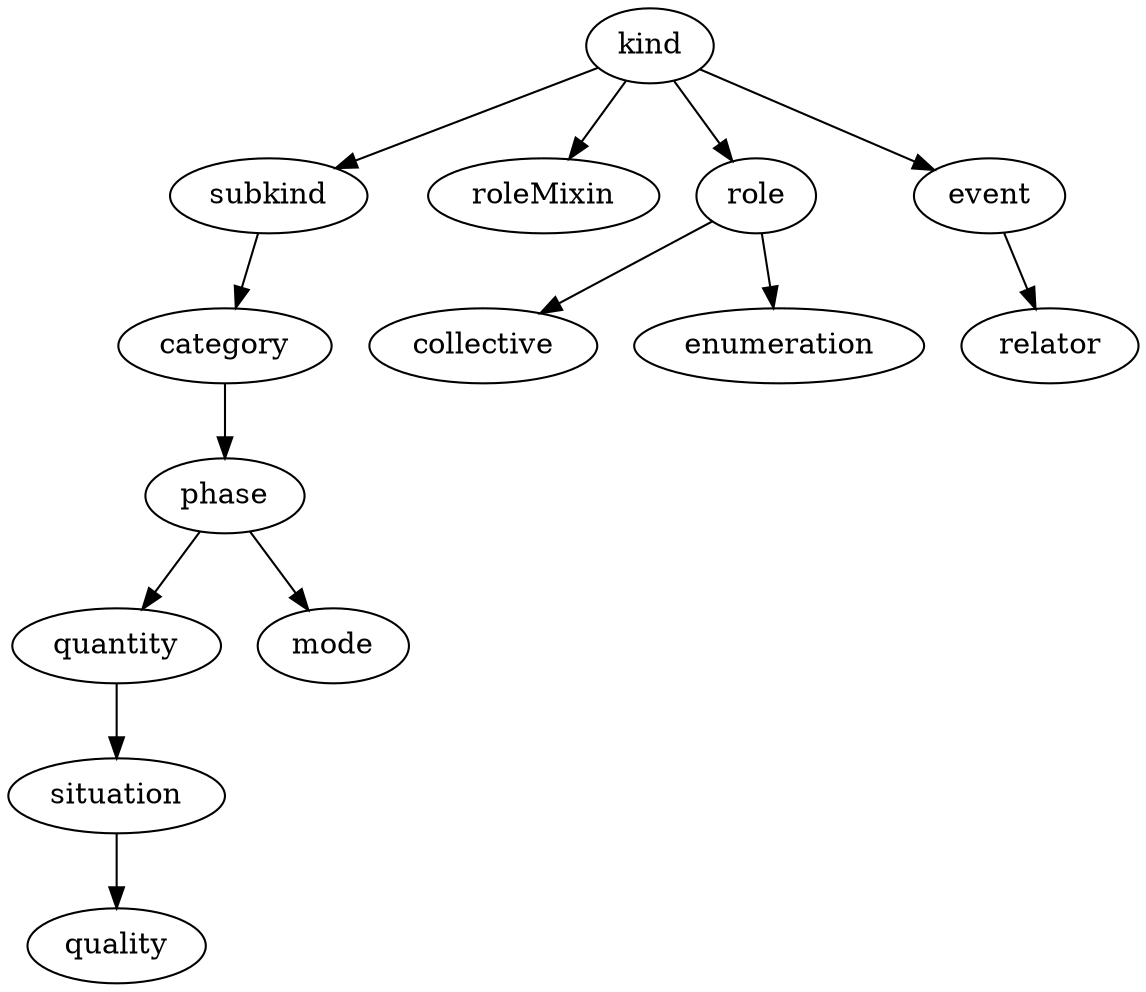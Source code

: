 strict digraph  {
kind;
subkind;
roleMixin;
role;
event;
category;
phase;
quantity;
mode;
situation;
quality;
relator;
collective;
enumeration;
kind -> subkind;
kind -> roleMixin;
kind -> role;
kind -> event;
subkind -> category;
role -> collective;
role -> enumeration;
event -> relator;
category -> phase;
phase -> quantity;
phase -> mode;
quantity -> situation;
situation -> quality;
}
